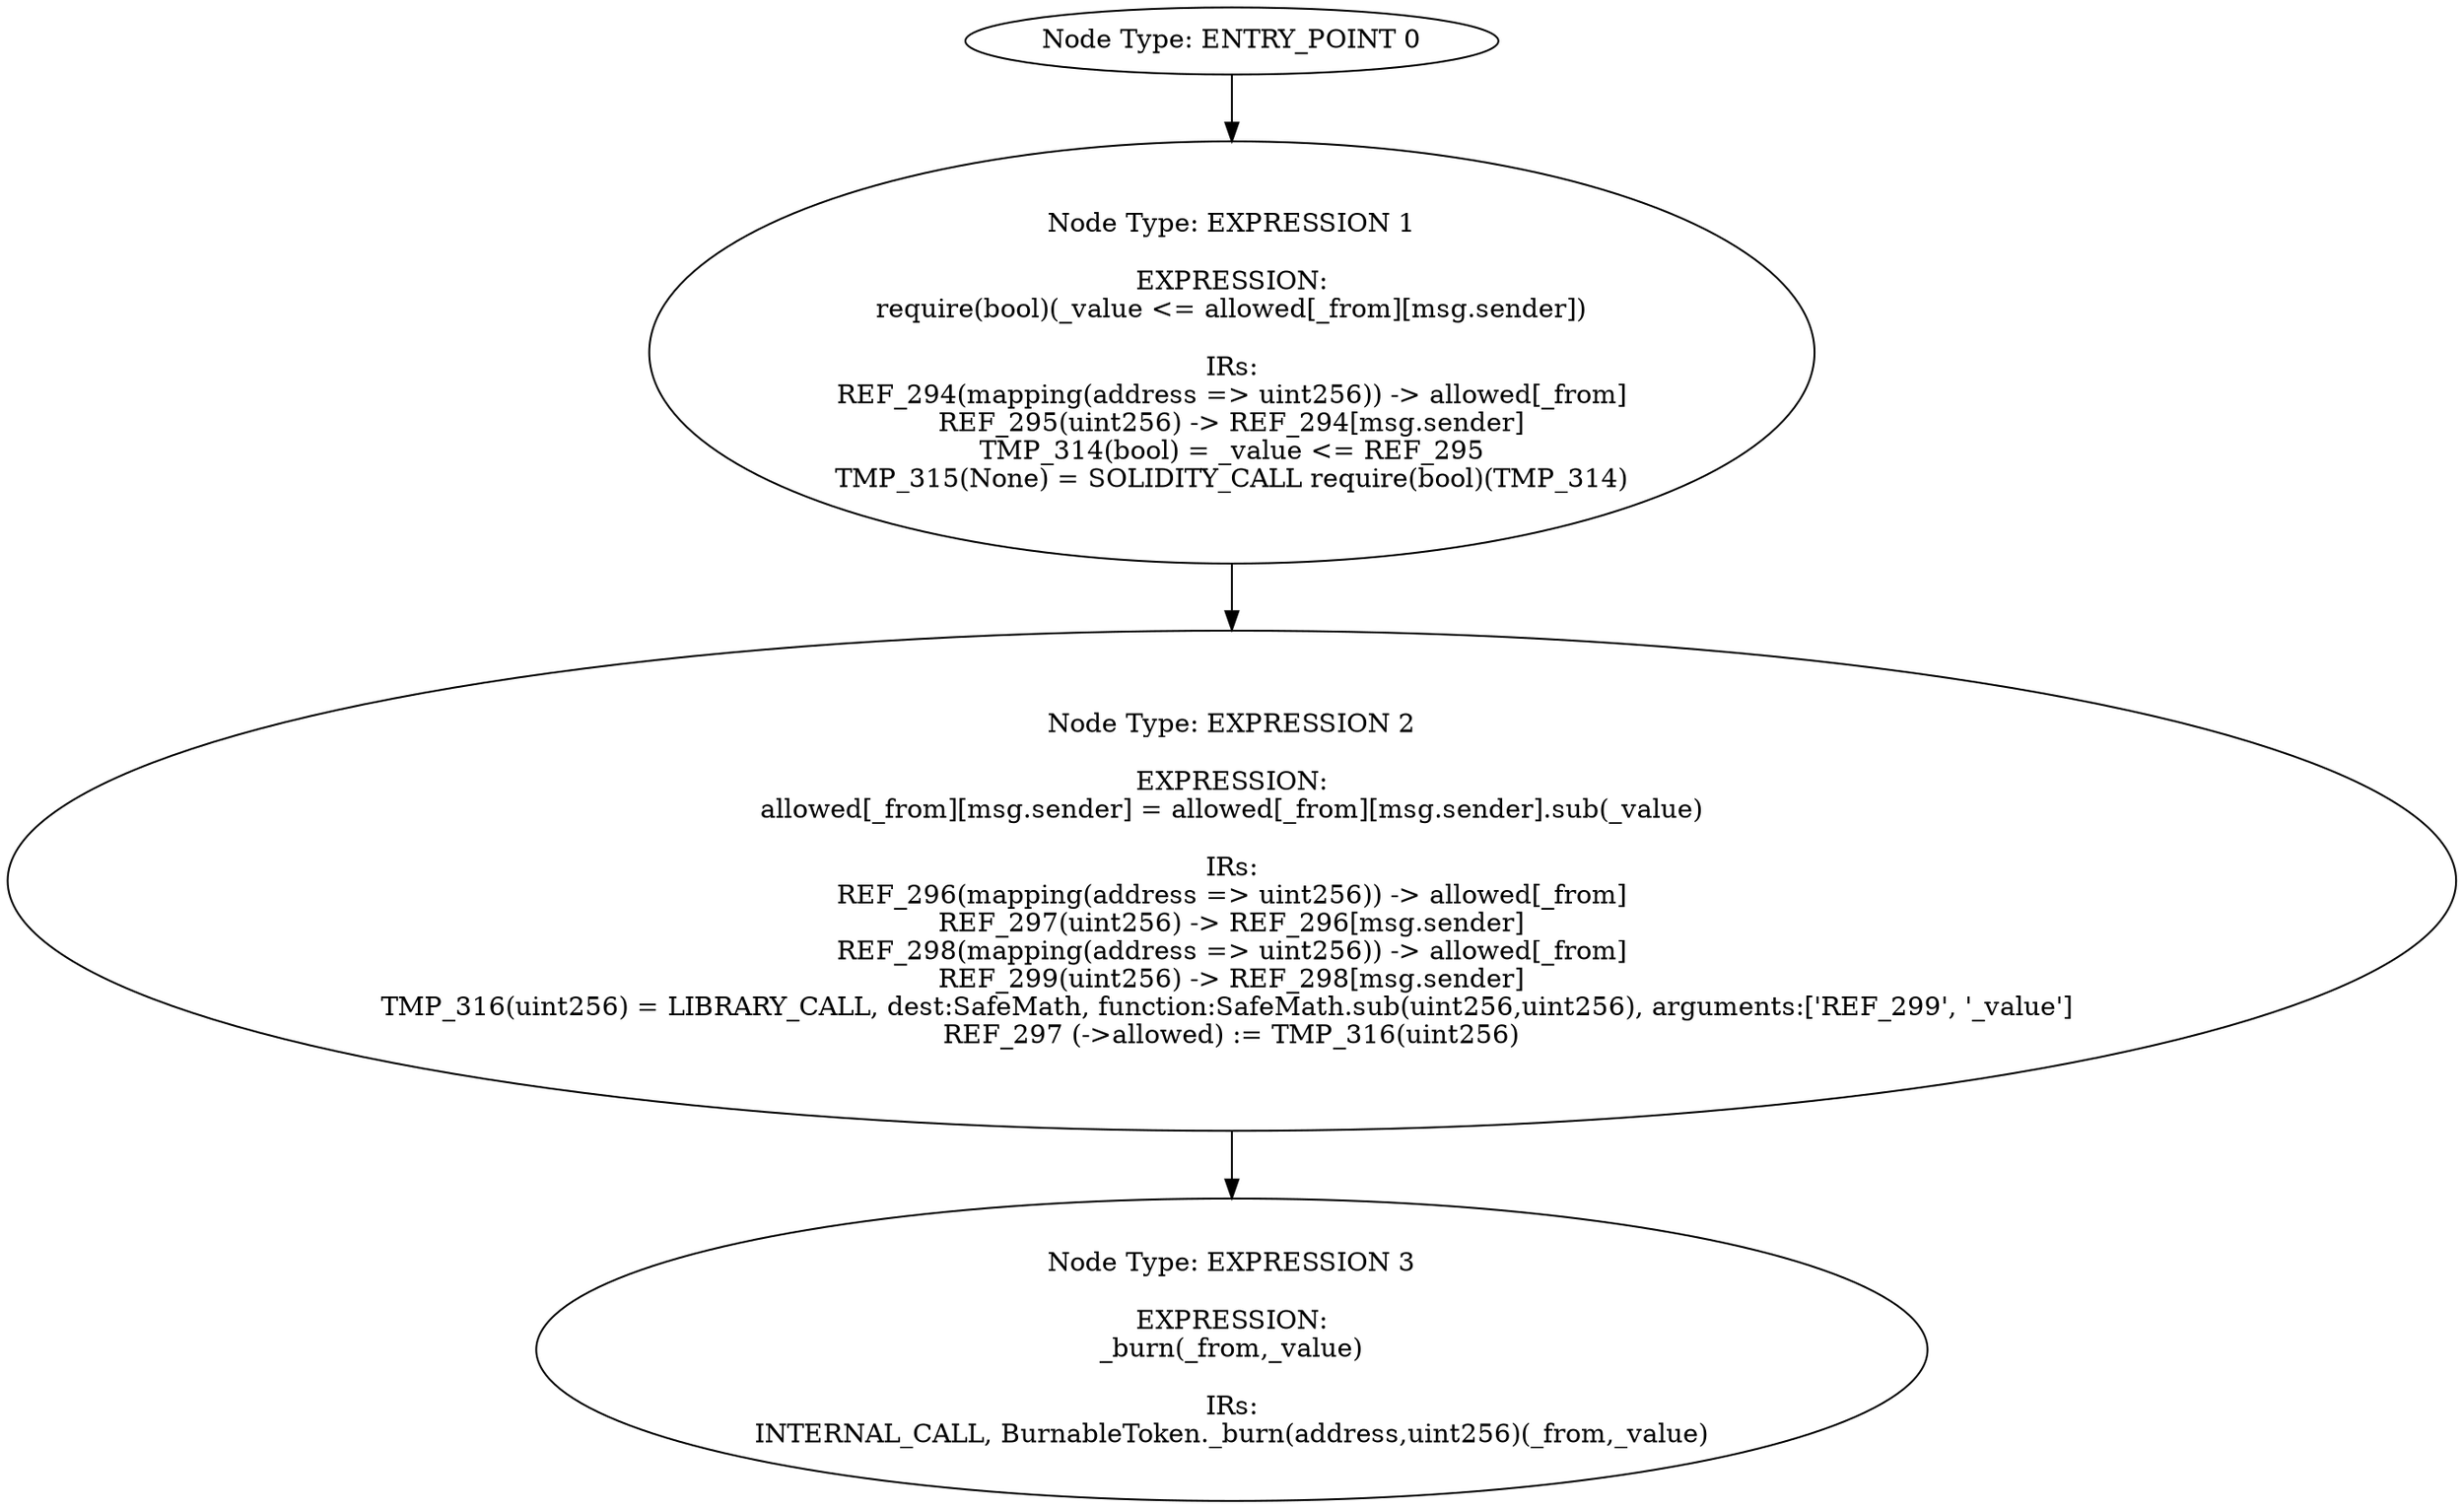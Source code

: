digraph{
0[label="Node Type: ENTRY_POINT 0
"];
0->1;
1[label="Node Type: EXPRESSION 1

EXPRESSION:
require(bool)(_value <= allowed[_from][msg.sender])

IRs:
REF_294(mapping(address => uint256)) -> allowed[_from]
REF_295(uint256) -> REF_294[msg.sender]
TMP_314(bool) = _value <= REF_295
TMP_315(None) = SOLIDITY_CALL require(bool)(TMP_314)"];
1->2;
2[label="Node Type: EXPRESSION 2

EXPRESSION:
allowed[_from][msg.sender] = allowed[_from][msg.sender].sub(_value)

IRs:
REF_296(mapping(address => uint256)) -> allowed[_from]
REF_297(uint256) -> REF_296[msg.sender]
REF_298(mapping(address => uint256)) -> allowed[_from]
REF_299(uint256) -> REF_298[msg.sender]
TMP_316(uint256) = LIBRARY_CALL, dest:SafeMath, function:SafeMath.sub(uint256,uint256), arguments:['REF_299', '_value'] 
REF_297 (->allowed) := TMP_316(uint256)"];
2->3;
3[label="Node Type: EXPRESSION 3

EXPRESSION:
_burn(_from,_value)

IRs:
INTERNAL_CALL, BurnableToken._burn(address,uint256)(_from,_value)"];
}

